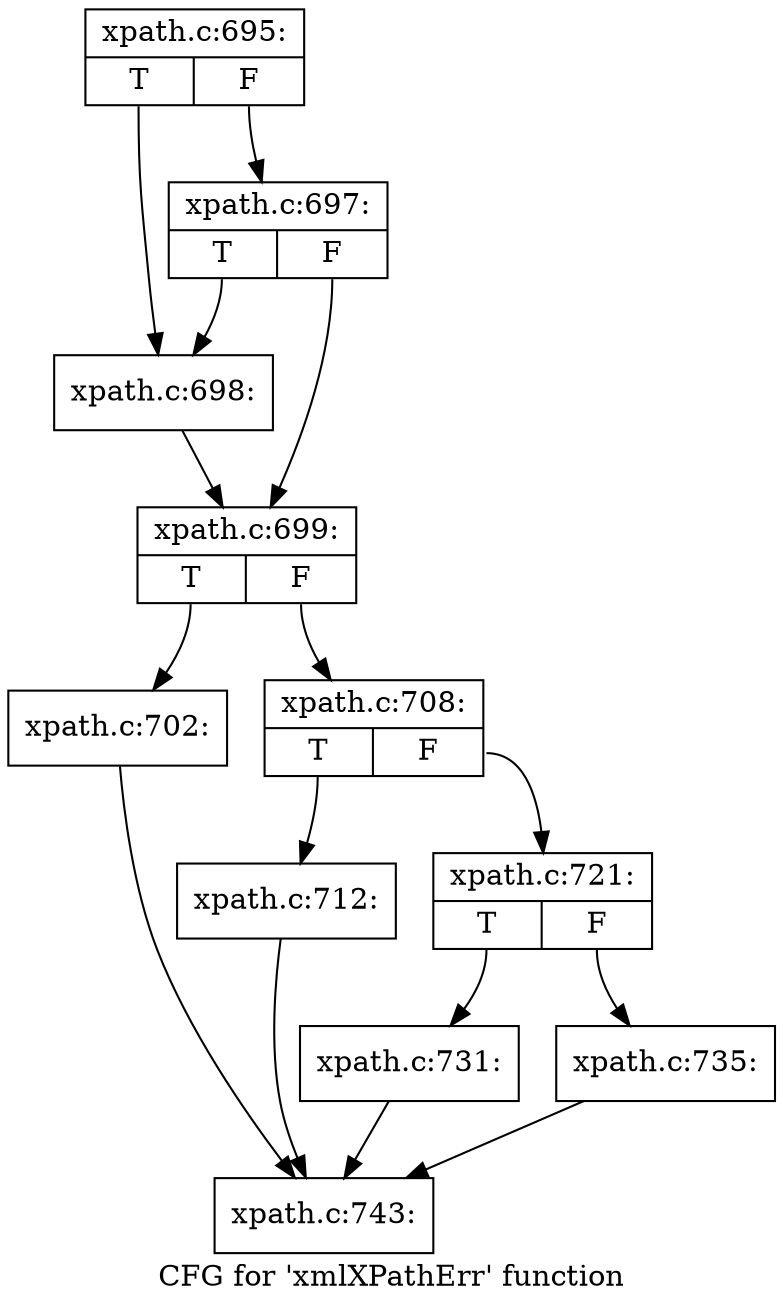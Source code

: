 digraph "CFG for 'xmlXPathErr' function" {
	label="CFG for 'xmlXPathErr' function";

	Node0x4609b10 [shape=record,label="{xpath.c:695:|{<s0>T|<s1>F}}"];
	Node0x4609b10:s0 -> Node0x46a80f0;
	Node0x4609b10:s1 -> Node0x46a8190;
	Node0x46a8190 [shape=record,label="{xpath.c:697:|{<s0>T|<s1>F}}"];
	Node0x46a8190:s0 -> Node0x46a80f0;
	Node0x46a8190:s1 -> Node0x46a8140;
	Node0x46a80f0 [shape=record,label="{xpath.c:698:}"];
	Node0x46a80f0 -> Node0x46a8140;
	Node0x46a8140 [shape=record,label="{xpath.c:699:|{<s0>T|<s1>F}}"];
	Node0x46a8140:s0 -> Node0x46a89c0;
	Node0x46a8140:s1 -> Node0x46a8a10;
	Node0x46a89c0 [shape=record,label="{xpath.c:702:}"];
	Node0x46a89c0 -> Node0x46ca9b0;
	Node0x46a8a10 [shape=record,label="{xpath.c:708:|{<s0>T|<s1>F}}"];
	Node0x46a8a10:s0 -> Node0x46af9d0;
	Node0x46a8a10:s1 -> Node0x46afa20;
	Node0x46af9d0 [shape=record,label="{xpath.c:712:}"];
	Node0x46af9d0 -> Node0x46ca9b0;
	Node0x46afa20 [shape=record,label="{xpath.c:721:|{<s0>T|<s1>F}}"];
	Node0x46afa20:s0 -> Node0x46ca680;
	Node0x46afa20:s1 -> Node0x46cd120;
	Node0x46ca680 [shape=record,label="{xpath.c:731:}"];
	Node0x46ca680 -> Node0x46ca9b0;
	Node0x46cd120 [shape=record,label="{xpath.c:735:}"];
	Node0x46cd120 -> Node0x46ca9b0;
	Node0x46ca9b0 [shape=record,label="{xpath.c:743:}"];
}
